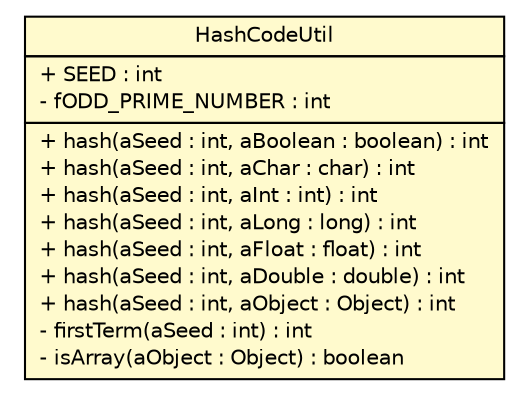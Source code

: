 #!/usr/local/bin/dot
#
# Class diagram 
# Generated by UmlGraph version 4.8 (http://www.spinellis.gr/sw/umlgraph)
#

digraph G {
	edge [fontname="Helvetica",fontsize=10,labelfontname="Helvetica",labelfontsize=10];
	node [fontname="Helvetica",fontsize=10,shape=plaintext];
	// gov.nih.nci.ncia.util.HashCodeUtil
	c64133 [label=<<table border="0" cellborder="1" cellspacing="0" cellpadding="2" port="p" bgcolor="lemonChiffon" href="./HashCodeUtil.html">
		<tr><td><table border="0" cellspacing="0" cellpadding="1">
			<tr><td> HashCodeUtil </td></tr>
		</table></td></tr>
		<tr><td><table border="0" cellspacing="0" cellpadding="1">
			<tr><td align="left"> + SEED : int </td></tr>
			<tr><td align="left"> - fODD_PRIME_NUMBER : int </td></tr>
		</table></td></tr>
		<tr><td><table border="0" cellspacing="0" cellpadding="1">
			<tr><td align="left"> + hash(aSeed : int, aBoolean : boolean) : int </td></tr>
			<tr><td align="left"> + hash(aSeed : int, aChar : char) : int </td></tr>
			<tr><td align="left"> + hash(aSeed : int, aInt : int) : int </td></tr>
			<tr><td align="left"> + hash(aSeed : int, aLong : long) : int </td></tr>
			<tr><td align="left"> + hash(aSeed : int, aFloat : float) : int </td></tr>
			<tr><td align="left"> + hash(aSeed : int, aDouble : double) : int </td></tr>
			<tr><td align="left"> + hash(aSeed : int, aObject : Object) : int </td></tr>
			<tr><td align="left"> - firstTerm(aSeed : int) : int </td></tr>
			<tr><td align="left"> - isArray(aObject : Object) : boolean </td></tr>
		</table></td></tr>
		</table>>, fontname="Helvetica", fontcolor="black", fontsize=10.0];
}

